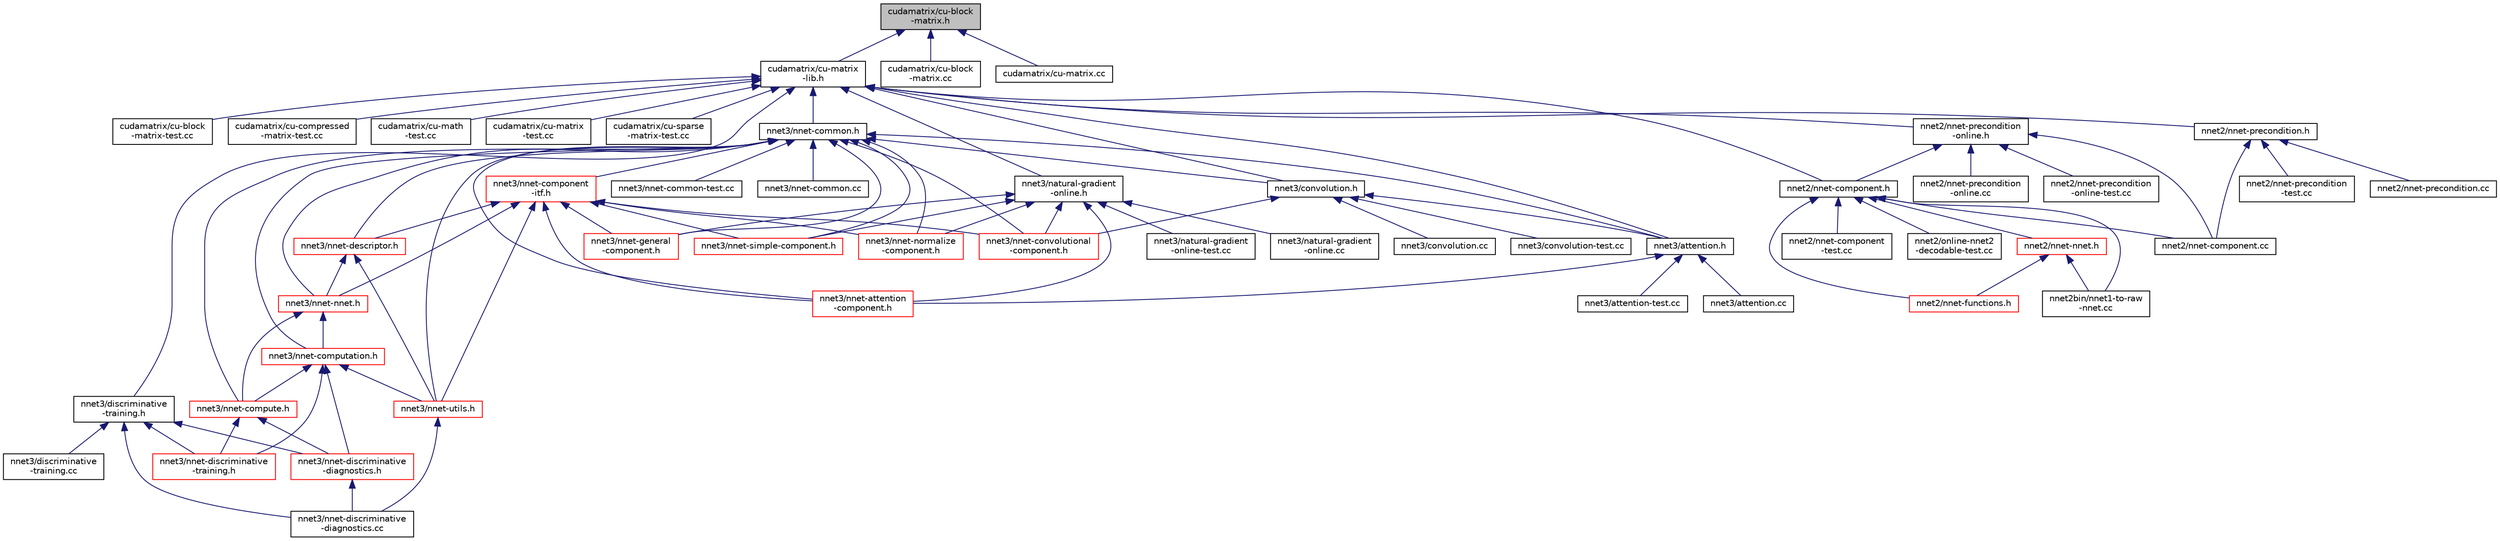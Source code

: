 digraph "cudamatrix/cu-block-matrix.h"
{
  edge [fontname="Helvetica",fontsize="10",labelfontname="Helvetica",labelfontsize="10"];
  node [fontname="Helvetica",fontsize="10",shape=record];
  Node28 [label="cudamatrix/cu-block\l-matrix.h",height=0.2,width=0.4,color="black", fillcolor="grey75", style="filled", fontcolor="black"];
  Node28 -> Node29 [dir="back",color="midnightblue",fontsize="10",style="solid",fontname="Helvetica"];
  Node29 [label="cudamatrix/cu-matrix\l-lib.h",height=0.2,width=0.4,color="black", fillcolor="white", style="filled",URL="$cu-matrix-lib_8h.html"];
  Node29 -> Node30 [dir="back",color="midnightblue",fontsize="10",style="solid",fontname="Helvetica"];
  Node30 [label="cudamatrix/cu-block\l-matrix-test.cc",height=0.2,width=0.4,color="black", fillcolor="white", style="filled",URL="$cu-block-matrix-test_8cc.html"];
  Node29 -> Node31 [dir="back",color="midnightblue",fontsize="10",style="solid",fontname="Helvetica"];
  Node31 [label="cudamatrix/cu-compressed\l-matrix-test.cc",height=0.2,width=0.4,color="black", fillcolor="white", style="filled",URL="$cu-compressed-matrix-test_8cc.html"];
  Node29 -> Node32 [dir="back",color="midnightblue",fontsize="10",style="solid",fontname="Helvetica"];
  Node32 [label="cudamatrix/cu-math\l-test.cc",height=0.2,width=0.4,color="black", fillcolor="white", style="filled",URL="$cu-math-test_8cc.html"];
  Node29 -> Node33 [dir="back",color="midnightblue",fontsize="10",style="solid",fontname="Helvetica"];
  Node33 [label="cudamatrix/cu-matrix\l-test.cc",height=0.2,width=0.4,color="black", fillcolor="white", style="filled",URL="$cu-matrix-test_8cc.html"];
  Node29 -> Node34 [dir="back",color="midnightblue",fontsize="10",style="solid",fontname="Helvetica"];
  Node34 [label="cudamatrix/cu-sparse\l-matrix-test.cc",height=0.2,width=0.4,color="black", fillcolor="white", style="filled",URL="$cu-sparse-matrix-test_8cc.html"];
  Node29 -> Node35 [dir="back",color="midnightblue",fontsize="10",style="solid",fontname="Helvetica"];
  Node35 [label="nnet3/nnet-common.h",height=0.2,width=0.4,color="black", fillcolor="white", style="filled",URL="$nnet-common_8h.html"];
  Node35 -> Node36 [dir="back",color="midnightblue",fontsize="10",style="solid",fontname="Helvetica"];
  Node36 [label="nnet3/nnet-component\l-itf.h",height=0.2,width=0.4,color="red", fillcolor="white", style="filled",URL="$nnet-component-itf_8h.html"];
  Node36 -> Node107 [dir="back",color="midnightblue",fontsize="10",style="solid",fontname="Helvetica"];
  Node107 [label="nnet3/nnet-nnet.h",height=0.2,width=0.4,color="red", fillcolor="white", style="filled",URL="$_2nnet-nnet_8h.html"];
  Node107 -> Node108 [dir="back",color="midnightblue",fontsize="10",style="solid",fontname="Helvetica"];
  Node108 [label="nnet3/nnet-computation.h",height=0.2,width=0.4,color="red", fillcolor="white", style="filled",URL="$nnet-computation_8h.html",tooltip="The two main classes defined in this header are struct ComputationRequest, which basically defines a ..."];
  Node108 -> Node86 [dir="back",color="midnightblue",fontsize="10",style="solid",fontname="Helvetica"];
  Node86 [label="nnet3/nnet-compute.h",height=0.2,width=0.4,color="red", fillcolor="white", style="filled",URL="$nnet3_2nnet-compute_8h.html"];
  Node86 -> Node60 [dir="back",color="midnightblue",fontsize="10",style="solid",fontname="Helvetica"];
  Node60 [label="nnet3/nnet-discriminative\l-diagnostics.h",height=0.2,width=0.4,color="red", fillcolor="white", style="filled",URL="$nnet-discriminative-diagnostics_8h.html"];
  Node60 -> Node61 [dir="back",color="midnightblue",fontsize="10",style="solid",fontname="Helvetica"];
  Node61 [label="nnet3/nnet-discriminative\l-diagnostics.cc",height=0.2,width=0.4,color="black", fillcolor="white", style="filled",URL="$nnet-discriminative-diagnostics_8cc.html"];
  Node86 -> Node70 [dir="back",color="midnightblue",fontsize="10",style="solid",fontname="Helvetica"];
  Node70 [label="nnet3/nnet-discriminative\l-training.h",height=0.2,width=0.4,color="red", fillcolor="white", style="filled",URL="$nnet-discriminative-training_8h.html"];
  Node108 -> Node121 [dir="back",color="midnightblue",fontsize="10",style="solid",fontname="Helvetica"];
  Node121 [label="nnet3/nnet-utils.h",height=0.2,width=0.4,color="red", fillcolor="white", style="filled",URL="$_2nnet-utils_8h.html",tooltip="This file contains some miscellaneous functions dealing with class Nnet. "];
  Node121 -> Node61 [dir="back",color="midnightblue",fontsize="10",style="solid",fontname="Helvetica"];
  Node108 -> Node60 [dir="back",color="midnightblue",fontsize="10",style="solid",fontname="Helvetica"];
  Node108 -> Node70 [dir="back",color="midnightblue",fontsize="10",style="solid",fontname="Helvetica"];
  Node107 -> Node86 [dir="back",color="midnightblue",fontsize="10",style="solid",fontname="Helvetica"];
  Node36 -> Node150 [dir="back",color="midnightblue",fontsize="10",style="solid",fontname="Helvetica"];
  Node150 [label="nnet3/nnet-descriptor.h",height=0.2,width=0.4,color="red", fillcolor="white", style="filled",URL="$nnet-descriptor_8h.html",tooltip="This file contains class definitions for classes ForwardingDescriptor, SumDescriptor and Descriptor..."];
  Node150 -> Node107 [dir="back",color="midnightblue",fontsize="10",style="solid",fontname="Helvetica"];
  Node150 -> Node121 [dir="back",color="midnightblue",fontsize="10",style="solid",fontname="Helvetica"];
  Node36 -> Node121 [dir="back",color="midnightblue",fontsize="10",style="solid",fontname="Helvetica"];
  Node36 -> Node152 [dir="back",color="midnightblue",fontsize="10",style="solid",fontname="Helvetica"];
  Node152 [label="nnet3/nnet-attention\l-component.h",height=0.2,width=0.4,color="red", fillcolor="white", style="filled",URL="$nnet-attention-component_8h.html",tooltip="Contains component(s) related to attention models. "];
  Node36 -> Node153 [dir="back",color="midnightblue",fontsize="10",style="solid",fontname="Helvetica"];
  Node153 [label="nnet3/nnet-simple-component.h",height=0.2,width=0.4,color="red", fillcolor="white", style="filled",URL="$nnet-simple-component_8h.html",tooltip="This file contains declarations of components that are \"simple\", meaning they don&#39;t care about the in..."];
  Node36 -> Node155 [dir="back",color="midnightblue",fontsize="10",style="solid",fontname="Helvetica"];
  Node155 [label="nnet3/nnet-normalize\l-component.h",height=0.2,width=0.4,color="red", fillcolor="white", style="filled",URL="$nnet-normalize-component_8h.html",tooltip="This file contains declarations of components that in one way or another normalize their input: Norma..."];
  Node36 -> Node157 [dir="back",color="midnightblue",fontsize="10",style="solid",fontname="Helvetica"];
  Node157 [label="nnet3/nnet-general\l-component.h",height=0.2,width=0.4,color="red", fillcolor="white", style="filled",URL="$nnet-general-component_8h.html",tooltip="This file contains declarations of components that are not \"simple\", meaning they care about the inde..."];
  Node36 -> Node158 [dir="back",color="midnightblue",fontsize="10",style="solid",fontname="Helvetica"];
  Node158 [label="nnet3/nnet-convolutional\l-component.h",height=0.2,width=0.4,color="red", fillcolor="white", style="filled",URL="$_2nnet-convolutional-component_8h.html"];
  Node35 -> Node107 [dir="back",color="midnightblue",fontsize="10",style="solid",fontname="Helvetica"];
  Node35 -> Node150 [dir="back",color="midnightblue",fontsize="10",style="solid",fontname="Helvetica"];
  Node35 -> Node108 [dir="back",color="midnightblue",fontsize="10",style="solid",fontname="Helvetica"];
  Node35 -> Node86 [dir="back",color="midnightblue",fontsize="10",style="solid",fontname="Helvetica"];
  Node35 -> Node121 [dir="back",color="midnightblue",fontsize="10",style="solid",fontname="Helvetica"];
  Node35 -> Node159 [dir="back",color="midnightblue",fontsize="10",style="solid",fontname="Helvetica"];
  Node159 [label="nnet3/attention.h",height=0.2,width=0.4,color="black", fillcolor="white", style="filled",URL="$attention_8h.html",tooltip="This file contains the lower-level interface for self-attention. "];
  Node159 -> Node160 [dir="back",color="midnightblue",fontsize="10",style="solid",fontname="Helvetica"];
  Node160 [label="nnet3/attention-test.cc",height=0.2,width=0.4,color="black", fillcolor="white", style="filled",URL="$attention-test_8cc.html"];
  Node159 -> Node161 [dir="back",color="midnightblue",fontsize="10",style="solid",fontname="Helvetica"];
  Node161 [label="nnet3/attention.cc",height=0.2,width=0.4,color="black", fillcolor="white", style="filled",URL="$attention_8cc.html"];
  Node159 -> Node152 [dir="back",color="midnightblue",fontsize="10",style="solid",fontname="Helvetica"];
  Node35 -> Node162 [dir="back",color="midnightblue",fontsize="10",style="solid",fontname="Helvetica"];
  Node162 [label="nnet3/convolution.h",height=0.2,width=0.4,color="black", fillcolor="white", style="filled",URL="$convolution_8h.html",tooltip="This file contains some fairly low-level utilities for implementing convolutional neural networks and..."];
  Node162 -> Node159 [dir="back",color="midnightblue",fontsize="10",style="solid",fontname="Helvetica"];
  Node162 -> Node163 [dir="back",color="midnightblue",fontsize="10",style="solid",fontname="Helvetica"];
  Node163 [label="nnet3/convolution-test.cc",height=0.2,width=0.4,color="black", fillcolor="white", style="filled",URL="$convolution-test_8cc.html"];
  Node162 -> Node111 [dir="back",color="midnightblue",fontsize="10",style="solid",fontname="Helvetica"];
  Node111 [label="nnet3/convolution.cc",height=0.2,width=0.4,color="black", fillcolor="white", style="filled",URL="$convolution_8cc.html"];
  Node162 -> Node158 [dir="back",color="midnightblue",fontsize="10",style="solid",fontname="Helvetica"];
  Node35 -> Node152 [dir="back",color="midnightblue",fontsize="10",style="solid",fontname="Helvetica"];
  Node35 -> Node164 [dir="back",color="midnightblue",fontsize="10",style="solid",fontname="Helvetica"];
  Node164 [label="nnet3/nnet-common-test.cc",height=0.2,width=0.4,color="black", fillcolor="white", style="filled",URL="$nnet-common-test_8cc.html"];
  Node35 -> Node165 [dir="back",color="midnightblue",fontsize="10",style="solid",fontname="Helvetica"];
  Node165 [label="nnet3/nnet-common.cc",height=0.2,width=0.4,color="black", fillcolor="white", style="filled",URL="$nnet-common_8cc.html"];
  Node35 -> Node153 [dir="back",color="midnightblue",fontsize="10",style="solid",fontname="Helvetica"];
  Node35 -> Node155 [dir="back",color="midnightblue",fontsize="10",style="solid",fontname="Helvetica"];
  Node35 -> Node157 [dir="back",color="midnightblue",fontsize="10",style="solid",fontname="Helvetica"];
  Node35 -> Node158 [dir="back",color="midnightblue",fontsize="10",style="solid",fontname="Helvetica"];
  Node29 -> Node166 [dir="back",color="midnightblue",fontsize="10",style="solid",fontname="Helvetica"];
  Node166 [label="nnet2/nnet-component.h",height=0.2,width=0.4,color="black", fillcolor="white", style="filled",URL="$_2nnet-component_8h.html"];
  Node166 -> Node167 [dir="back",color="midnightblue",fontsize="10",style="solid",fontname="Helvetica"];
  Node167 [label="nnet2/nnet-nnet.h",height=0.2,width=0.4,color="red", fillcolor="white", style="filled",URL="$_2nnet-nnet_8h.html"];
  Node167 -> Node261 [dir="back",color="midnightblue",fontsize="10",style="solid",fontname="Helvetica"];
  Node261 [label="nnet2/nnet-functions.h",height=0.2,width=0.4,color="red", fillcolor="white", style="filled",URL="$nnet-functions_8h.html"];
  Node167 -> Node266 [dir="back",color="midnightblue",fontsize="10",style="solid",fontname="Helvetica"];
  Node266 [label="nnet2bin/nnet1-to-raw\l-nnet.cc",height=0.2,width=0.4,color="black", fillcolor="white", style="filled",URL="$nnet1-to-raw-nnet_8cc.html"];
  Node166 -> Node268 [dir="back",color="midnightblue",fontsize="10",style="solid",fontname="Helvetica"];
  Node268 [label="nnet2/nnet-component\l-test.cc",height=0.2,width=0.4,color="black", fillcolor="white", style="filled",URL="$_2nnet-component-test_8cc.html"];
  Node166 -> Node269 [dir="back",color="midnightblue",fontsize="10",style="solid",fontname="Helvetica"];
  Node269 [label="nnet2/nnet-component.cc",height=0.2,width=0.4,color="black", fillcolor="white", style="filled",URL="$_2nnet-component_8cc.html"];
  Node166 -> Node261 [dir="back",color="midnightblue",fontsize="10",style="solid",fontname="Helvetica"];
  Node166 -> Node172 [dir="back",color="midnightblue",fontsize="10",style="solid",fontname="Helvetica"];
  Node172 [label="nnet2/online-nnet2\l-decodable-test.cc",height=0.2,width=0.4,color="black", fillcolor="white", style="filled",URL="$online-nnet2-decodable-test_8cc.html"];
  Node166 -> Node266 [dir="back",color="midnightblue",fontsize="10",style="solid",fontname="Helvetica"];
  Node29 -> Node270 [dir="back",color="midnightblue",fontsize="10",style="solid",fontname="Helvetica"];
  Node270 [label="nnet2/nnet-precondition\l-online.h",height=0.2,width=0.4,color="black", fillcolor="white", style="filled",URL="$nnet-precondition-online_8h.html"];
  Node270 -> Node166 [dir="back",color="midnightblue",fontsize="10",style="solid",fontname="Helvetica"];
  Node270 -> Node269 [dir="back",color="midnightblue",fontsize="10",style="solid",fontname="Helvetica"];
  Node270 -> Node271 [dir="back",color="midnightblue",fontsize="10",style="solid",fontname="Helvetica"];
  Node271 [label="nnet2/nnet-precondition\l-online-test.cc",height=0.2,width=0.4,color="black", fillcolor="white", style="filled",URL="$nnet-precondition-online-test_8cc.html"];
  Node270 -> Node272 [dir="back",color="midnightblue",fontsize="10",style="solid",fontname="Helvetica"];
  Node272 [label="nnet2/nnet-precondition\l-online.cc",height=0.2,width=0.4,color="black", fillcolor="white", style="filled",URL="$nnet-precondition-online_8cc.html"];
  Node29 -> Node273 [dir="back",color="midnightblue",fontsize="10",style="solid",fontname="Helvetica"];
  Node273 [label="nnet2/nnet-precondition.h",height=0.2,width=0.4,color="black", fillcolor="white", style="filled",URL="$nnet-precondition_8h.html"];
  Node273 -> Node269 [dir="back",color="midnightblue",fontsize="10",style="solid",fontname="Helvetica"];
  Node273 -> Node274 [dir="back",color="midnightblue",fontsize="10",style="solid",fontname="Helvetica"];
  Node274 [label="nnet2/nnet-precondition\l-test.cc",height=0.2,width=0.4,color="black", fillcolor="white", style="filled",URL="$nnet-precondition-test_8cc.html"];
  Node273 -> Node275 [dir="back",color="midnightblue",fontsize="10",style="solid",fontname="Helvetica"];
  Node275 [label="nnet2/nnet-precondition.cc",height=0.2,width=0.4,color="black", fillcolor="white", style="filled",URL="$nnet-precondition_8cc.html"];
  Node29 -> Node159 [dir="back",color="midnightblue",fontsize="10",style="solid",fontname="Helvetica"];
  Node29 -> Node162 [dir="back",color="midnightblue",fontsize="10",style="solid",fontname="Helvetica"];
  Node29 -> Node276 [dir="back",color="midnightblue",fontsize="10",style="solid",fontname="Helvetica"];
  Node276 [label="nnet3/discriminative\l-training.h",height=0.2,width=0.4,color="black", fillcolor="white", style="filled",URL="$discriminative-training_8h.html"];
  Node276 -> Node277 [dir="back",color="midnightblue",fontsize="10",style="solid",fontname="Helvetica"];
  Node277 [label="nnet3/discriminative\l-training.cc",height=0.2,width=0.4,color="black", fillcolor="white", style="filled",URL="$discriminative-training_8cc.html"];
  Node276 -> Node60 [dir="back",color="midnightblue",fontsize="10",style="solid",fontname="Helvetica"];
  Node276 -> Node61 [dir="back",color="midnightblue",fontsize="10",style="solid",fontname="Helvetica"];
  Node276 -> Node70 [dir="back",color="midnightblue",fontsize="10",style="solid",fontname="Helvetica"];
  Node29 -> Node278 [dir="back",color="midnightblue",fontsize="10",style="solid",fontname="Helvetica"];
  Node278 [label="nnet3/natural-gradient\l-online.h",height=0.2,width=0.4,color="black", fillcolor="white", style="filled",URL="$natural-gradient-online_8h.html"];
  Node278 -> Node279 [dir="back",color="midnightblue",fontsize="10",style="solid",fontname="Helvetica"];
  Node279 [label="nnet3/natural-gradient\l-online-test.cc",height=0.2,width=0.4,color="black", fillcolor="white", style="filled",URL="$natural-gradient-online-test_8cc.html"];
  Node278 -> Node280 [dir="back",color="midnightblue",fontsize="10",style="solid",fontname="Helvetica"];
  Node280 [label="nnet3/natural-gradient\l-online.cc",height=0.2,width=0.4,color="black", fillcolor="white", style="filled",URL="$natural-gradient-online_8cc.html"];
  Node278 -> Node152 [dir="back",color="midnightblue",fontsize="10",style="solid",fontname="Helvetica"];
  Node278 -> Node153 [dir="back",color="midnightblue",fontsize="10",style="solid",fontname="Helvetica"];
  Node278 -> Node155 [dir="back",color="midnightblue",fontsize="10",style="solid",fontname="Helvetica"];
  Node278 -> Node157 [dir="back",color="midnightblue",fontsize="10",style="solid",fontname="Helvetica"];
  Node278 -> Node158 [dir="back",color="midnightblue",fontsize="10",style="solid",fontname="Helvetica"];
  Node28 -> Node281 [dir="back",color="midnightblue",fontsize="10",style="solid",fontname="Helvetica"];
  Node281 [label="cudamatrix/cu-block\l-matrix.cc",height=0.2,width=0.4,color="black", fillcolor="white", style="filled",URL="$cu-block-matrix_8cc.html"];
  Node28 -> Node282 [dir="back",color="midnightblue",fontsize="10",style="solid",fontname="Helvetica"];
  Node282 [label="cudamatrix/cu-matrix.cc",height=0.2,width=0.4,color="black", fillcolor="white", style="filled",URL="$cu-matrix_8cc.html"];
}
